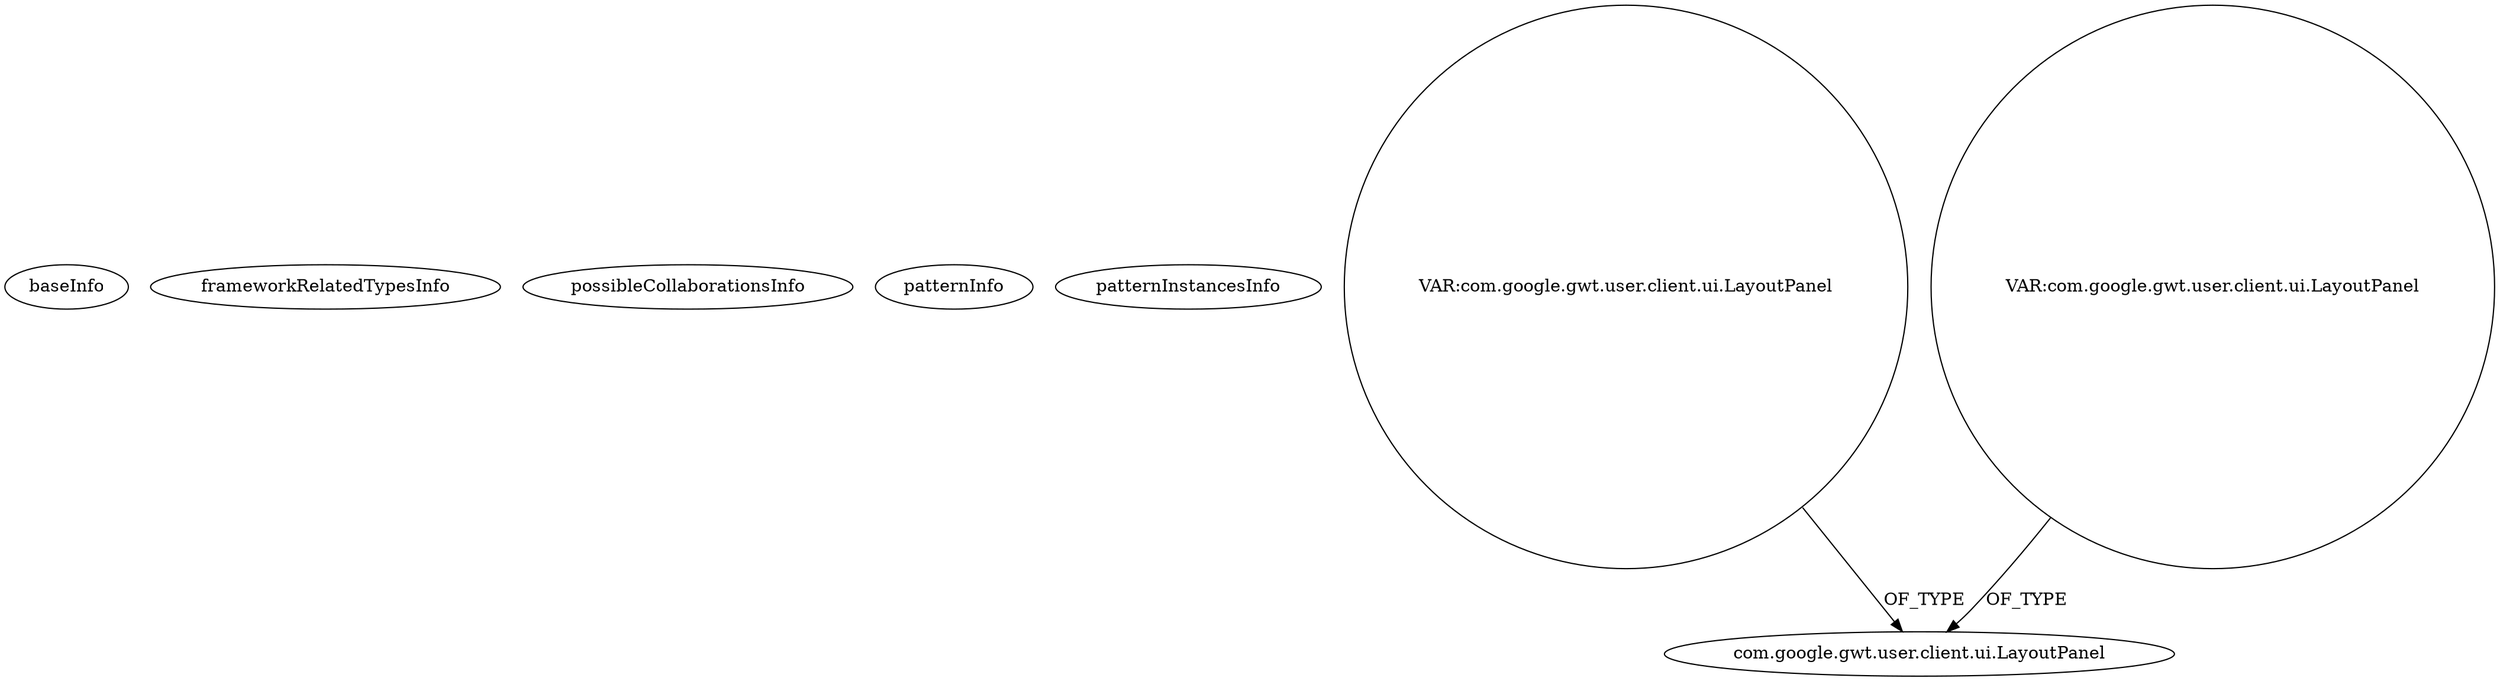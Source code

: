 digraph {
baseInfo[graphId=409,category="pattern",isAnonymous=false,possibleRelation=false]
frameworkRelatedTypesInfo[]
possibleCollaborationsInfo[]
patternInfo[frequency=4.0,patternRootClient=null]
patternInstancesInfo[0="lambourg-WebGallery~/lambourg-WebGallery/WebGallery-master/client/src/com/lambourg/webgallery/client/folderview/FolderView.java~FolderView~3530",1="lambourg-WebGallery~/lambourg-WebGallery/WebGallery-master/client/src/com/lambourg/webgallery/client/pictureview/PictureView.java~void onZoomClicked()~3565",2="lambourg-WebGallery~/lambourg-WebGallery/WebGallery-master/client/src/com/lambourg/webgallery/client/WebGallery.java~WebGallery~3490",3="lambourg-WebGallery~/lambourg-WebGallery/WebGallery-master/client/src/com/lambourg/webgallery/client/pictureview/PictureView.java~PictureView~3541"]
1[label="com.google.gwt.user.client.ui.LayoutPanel",vertexType="FRAMEWORK_CLASS_TYPE",isFrameworkType=false]
87[label="VAR:com.google.gwt.user.client.ui.LayoutPanel",vertexType="VARIABLE_EXPRESION",isFrameworkType=false,shape=circle]
230[label="VAR:com.google.gwt.user.client.ui.LayoutPanel",vertexType="VARIABLE_EXPRESION",isFrameworkType=false,shape=circle]
87->1[label="OF_TYPE"]
230->1[label="OF_TYPE"]
}
